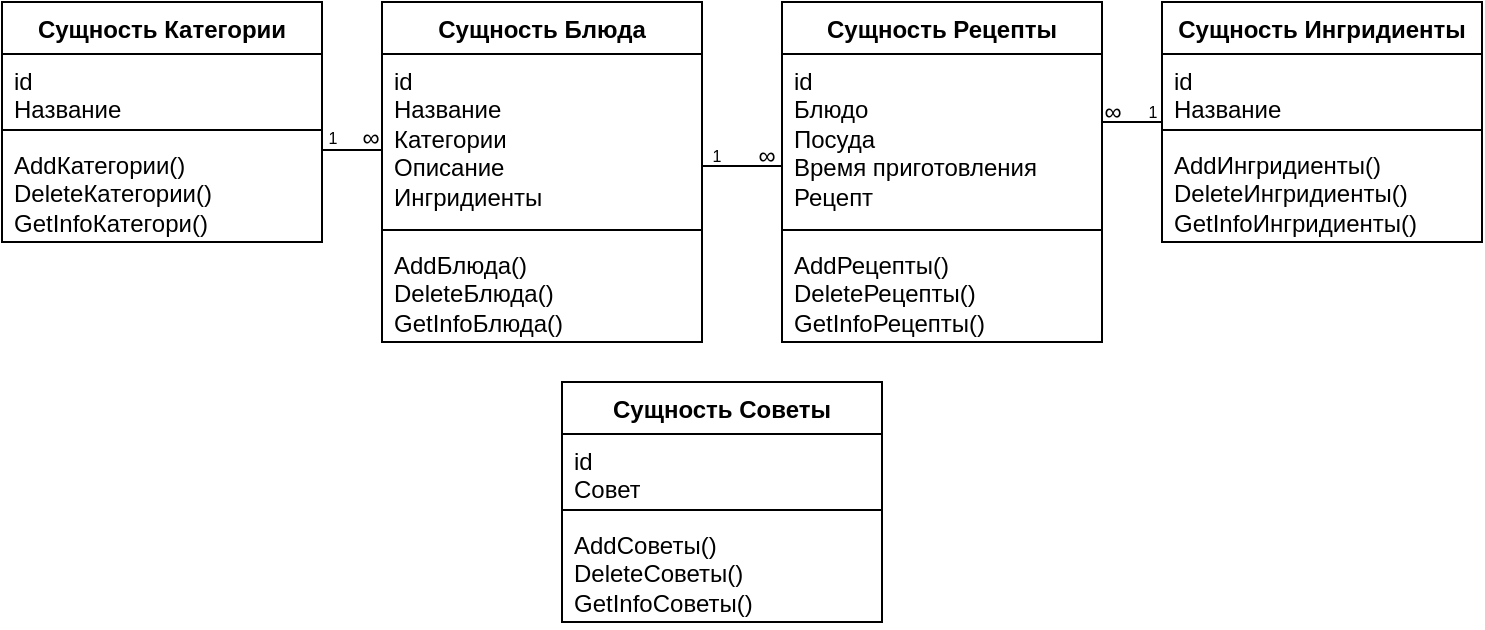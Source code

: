 <mxfile version="21.2.8" type="device">
  <diagram name="Страница 1" id="6JzYVkxqM44aQ8ZSRlQD">
    <mxGraphModel dx="864" dy="526" grid="1" gridSize="10" guides="1" tooltips="1" connect="1" arrows="1" fold="1" page="1" pageScale="1" pageWidth="827" pageHeight="1169" math="0" shadow="0">
      <root>
        <mxCell id="0" />
        <mxCell id="1" parent="0" />
        <mxCell id="ipS4lVi2P51K0KYmvrVy-2" value="Сущность Категории" style="swimlane;fontStyle=1;align=center;verticalAlign=top;childLayout=stackLayout;horizontal=1;startSize=26;horizontalStack=0;resizeParent=1;resizeParentMax=0;resizeLast=0;collapsible=1;marginBottom=0;whiteSpace=wrap;html=1;" vertex="1" parent="1">
          <mxGeometry x="20" y="160" width="160" height="120" as="geometry">
            <mxRectangle x="90" y="160" width="160" height="30" as="alternateBounds" />
          </mxGeometry>
        </mxCell>
        <mxCell id="ipS4lVi2P51K0KYmvrVy-3" value="id&lt;br&gt;Название" style="text;strokeColor=none;fillColor=none;align=left;verticalAlign=top;spacingLeft=4;spacingRight=4;overflow=hidden;rotatable=0;points=[[0,0.5],[1,0.5]];portConstraint=eastwest;whiteSpace=wrap;html=1;" vertex="1" parent="ipS4lVi2P51K0KYmvrVy-2">
          <mxGeometry y="26" width="160" height="34" as="geometry" />
        </mxCell>
        <mxCell id="ipS4lVi2P51K0KYmvrVy-4" value="" style="line;strokeWidth=1;fillColor=none;align=left;verticalAlign=middle;spacingTop=-1;spacingLeft=3;spacingRight=3;rotatable=0;labelPosition=right;points=[];portConstraint=eastwest;strokeColor=inherit;" vertex="1" parent="ipS4lVi2P51K0KYmvrVy-2">
          <mxGeometry y="60" width="160" height="8" as="geometry" />
        </mxCell>
        <mxCell id="ipS4lVi2P51K0KYmvrVy-5" value="AddКатегории()&lt;br&gt;DeleteКатегории()&lt;br&gt;GetInfoКатегори()" style="text;strokeColor=none;fillColor=none;align=left;verticalAlign=top;spacingLeft=4;spacingRight=4;overflow=hidden;rotatable=0;points=[[0,0.5],[1,0.5]];portConstraint=eastwest;whiteSpace=wrap;html=1;" vertex="1" parent="ipS4lVi2P51K0KYmvrVy-2">
          <mxGeometry y="68" width="160" height="52" as="geometry" />
        </mxCell>
        <mxCell id="ipS4lVi2P51K0KYmvrVy-6" value="Сущность Блюда&lt;br&gt;" style="swimlane;fontStyle=1;align=center;verticalAlign=top;childLayout=stackLayout;horizontal=1;startSize=26;horizontalStack=0;resizeParent=1;resizeParentMax=0;resizeLast=0;collapsible=1;marginBottom=0;whiteSpace=wrap;html=1;" vertex="1" parent="1">
          <mxGeometry x="210" y="160" width="160" height="170" as="geometry">
            <mxRectangle x="90" y="160" width="160" height="30" as="alternateBounds" />
          </mxGeometry>
        </mxCell>
        <mxCell id="ipS4lVi2P51K0KYmvrVy-7" value="id&lt;br&gt;Название&lt;br&gt;Категории&lt;br&gt;Описание&lt;br&gt;Ингридиенты" style="text;strokeColor=none;fillColor=none;align=left;verticalAlign=top;spacingLeft=4;spacingRight=4;overflow=hidden;rotatable=0;points=[[0,0.5],[1,0.5]];portConstraint=eastwest;whiteSpace=wrap;html=1;" vertex="1" parent="ipS4lVi2P51K0KYmvrVy-6">
          <mxGeometry y="26" width="160" height="84" as="geometry" />
        </mxCell>
        <mxCell id="ipS4lVi2P51K0KYmvrVy-8" value="" style="line;strokeWidth=1;fillColor=none;align=left;verticalAlign=middle;spacingTop=-1;spacingLeft=3;spacingRight=3;rotatable=0;labelPosition=right;points=[];portConstraint=eastwest;strokeColor=inherit;" vertex="1" parent="ipS4lVi2P51K0KYmvrVy-6">
          <mxGeometry y="110" width="160" height="8" as="geometry" />
        </mxCell>
        <mxCell id="ipS4lVi2P51K0KYmvrVy-9" value="AddБлюда()&lt;br&gt;DeleteБлюда()&lt;br&gt;GetInfoБлюда()" style="text;strokeColor=none;fillColor=none;align=left;verticalAlign=top;spacingLeft=4;spacingRight=4;overflow=hidden;rotatable=0;points=[[0,0.5],[1,0.5]];portConstraint=eastwest;whiteSpace=wrap;html=1;" vertex="1" parent="ipS4lVi2P51K0KYmvrVy-6">
          <mxGeometry y="118" width="160" height="52" as="geometry" />
        </mxCell>
        <mxCell id="ipS4lVi2P51K0KYmvrVy-10" value="Сущность Рецепты" style="swimlane;fontStyle=1;align=center;verticalAlign=top;childLayout=stackLayout;horizontal=1;startSize=26;horizontalStack=0;resizeParent=1;resizeParentMax=0;resizeLast=0;collapsible=1;marginBottom=0;whiteSpace=wrap;html=1;" vertex="1" parent="1">
          <mxGeometry x="410" y="160" width="160" height="170" as="geometry">
            <mxRectangle x="90" y="160" width="160" height="30" as="alternateBounds" />
          </mxGeometry>
        </mxCell>
        <mxCell id="ipS4lVi2P51K0KYmvrVy-11" value="id&lt;br&gt;Блюдо&lt;br&gt;Посуда&lt;br&gt;Время приготовления&lt;br&gt;Рецепт" style="text;strokeColor=none;fillColor=none;align=left;verticalAlign=top;spacingLeft=4;spacingRight=4;overflow=hidden;rotatable=0;points=[[0,0.5],[1,0.5]];portConstraint=eastwest;whiteSpace=wrap;html=1;" vertex="1" parent="ipS4lVi2P51K0KYmvrVy-10">
          <mxGeometry y="26" width="160" height="84" as="geometry" />
        </mxCell>
        <mxCell id="ipS4lVi2P51K0KYmvrVy-12" value="" style="line;strokeWidth=1;fillColor=none;align=left;verticalAlign=middle;spacingTop=-1;spacingLeft=3;spacingRight=3;rotatable=0;labelPosition=right;points=[];portConstraint=eastwest;strokeColor=inherit;" vertex="1" parent="ipS4lVi2P51K0KYmvrVy-10">
          <mxGeometry y="110" width="160" height="8" as="geometry" />
        </mxCell>
        <mxCell id="ipS4lVi2P51K0KYmvrVy-13" value="AddРецепты()&lt;br&gt;DeleteРецепты()&lt;br&gt;GetInfoРецепты()" style="text;strokeColor=none;fillColor=none;align=left;verticalAlign=top;spacingLeft=4;spacingRight=4;overflow=hidden;rotatable=0;points=[[0,0.5],[1,0.5]];portConstraint=eastwest;whiteSpace=wrap;html=1;" vertex="1" parent="ipS4lVi2P51K0KYmvrVy-10">
          <mxGeometry y="118" width="160" height="52" as="geometry" />
        </mxCell>
        <mxCell id="ipS4lVi2P51K0KYmvrVy-19" value="Сущность Ингридиенты" style="swimlane;fontStyle=1;align=center;verticalAlign=top;childLayout=stackLayout;horizontal=1;startSize=26;horizontalStack=0;resizeParent=1;resizeParentMax=0;resizeLast=0;collapsible=1;marginBottom=0;whiteSpace=wrap;html=1;" vertex="1" parent="1">
          <mxGeometry x="600" y="160" width="160" height="120" as="geometry">
            <mxRectangle x="90" y="160" width="160" height="30" as="alternateBounds" />
          </mxGeometry>
        </mxCell>
        <mxCell id="ipS4lVi2P51K0KYmvrVy-20" value="id&lt;br&gt;Название" style="text;strokeColor=none;fillColor=none;align=left;verticalAlign=top;spacingLeft=4;spacingRight=4;overflow=hidden;rotatable=0;points=[[0,0.5],[1,0.5]];portConstraint=eastwest;whiteSpace=wrap;html=1;" vertex="1" parent="ipS4lVi2P51K0KYmvrVy-19">
          <mxGeometry y="26" width="160" height="34" as="geometry" />
        </mxCell>
        <mxCell id="ipS4lVi2P51K0KYmvrVy-21" value="" style="line;strokeWidth=1;fillColor=none;align=left;verticalAlign=middle;spacingTop=-1;spacingLeft=3;spacingRight=3;rotatable=0;labelPosition=right;points=[];portConstraint=eastwest;strokeColor=inherit;" vertex="1" parent="ipS4lVi2P51K0KYmvrVy-19">
          <mxGeometry y="60" width="160" height="8" as="geometry" />
        </mxCell>
        <mxCell id="ipS4lVi2P51K0KYmvrVy-22" value="AddИнгридиенты()&lt;br&gt;DeleteИнгридиенты()&lt;br&gt;GetInfoИнгридиенты()" style="text;strokeColor=none;fillColor=none;align=left;verticalAlign=top;spacingLeft=4;spacingRight=4;overflow=hidden;rotatable=0;points=[[0,0.5],[1,0.5]];portConstraint=eastwest;whiteSpace=wrap;html=1;" vertex="1" parent="ipS4lVi2P51K0KYmvrVy-19">
          <mxGeometry y="68" width="160" height="52" as="geometry" />
        </mxCell>
        <mxCell id="ipS4lVi2P51K0KYmvrVy-23" value="Сущность Советы" style="swimlane;fontStyle=1;align=center;verticalAlign=top;childLayout=stackLayout;horizontal=1;startSize=26;horizontalStack=0;resizeParent=1;resizeParentMax=0;resizeLast=0;collapsible=1;marginBottom=0;whiteSpace=wrap;html=1;" vertex="1" parent="1">
          <mxGeometry x="300" y="350" width="160" height="120" as="geometry">
            <mxRectangle x="90" y="160" width="160" height="30" as="alternateBounds" />
          </mxGeometry>
        </mxCell>
        <mxCell id="ipS4lVi2P51K0KYmvrVy-24" value="id&lt;br&gt;Совет" style="text;strokeColor=none;fillColor=none;align=left;verticalAlign=top;spacingLeft=4;spacingRight=4;overflow=hidden;rotatable=0;points=[[0,0.5],[1,0.5]];portConstraint=eastwest;whiteSpace=wrap;html=1;" vertex="1" parent="ipS4lVi2P51K0KYmvrVy-23">
          <mxGeometry y="26" width="160" height="34" as="geometry" />
        </mxCell>
        <mxCell id="ipS4lVi2P51K0KYmvrVy-25" value="" style="line;strokeWidth=1;fillColor=none;align=left;verticalAlign=middle;spacingTop=-1;spacingLeft=3;spacingRight=3;rotatable=0;labelPosition=right;points=[];portConstraint=eastwest;strokeColor=inherit;" vertex="1" parent="ipS4lVi2P51K0KYmvrVy-23">
          <mxGeometry y="60" width="160" height="8" as="geometry" />
        </mxCell>
        <mxCell id="ipS4lVi2P51K0KYmvrVy-26" value="AddСоветы()&lt;br&gt;DeleteСоветы()&lt;br&gt;GetInfoСоветы()" style="text;strokeColor=none;fillColor=none;align=left;verticalAlign=top;spacingLeft=4;spacingRight=4;overflow=hidden;rotatable=0;points=[[0,0.5],[1,0.5]];portConstraint=eastwest;whiteSpace=wrap;html=1;" vertex="1" parent="ipS4lVi2P51K0KYmvrVy-23">
          <mxGeometry y="68" width="160" height="52" as="geometry" />
        </mxCell>
        <mxCell id="ipS4lVi2P51K0KYmvrVy-27" value="" style="line;strokeWidth=1;fillColor=none;align=left;verticalAlign=middle;spacingTop=-1;spacingLeft=3;spacingRight=3;rotatable=0;labelPosition=right;points=[];portConstraint=eastwest;strokeColor=inherit;" vertex="1" parent="1">
          <mxGeometry x="180" y="230" width="30" height="8" as="geometry" />
        </mxCell>
        <mxCell id="ipS4lVi2P51K0KYmvrVy-29" value="&lt;font style=&quot;font-size: 8px;&quot;&gt;1&lt;/font&gt;" style="text;html=1;align=center;verticalAlign=middle;resizable=0;points=[];autosize=1;strokeColor=none;fillColor=none;" vertex="1" parent="1">
          <mxGeometry x="169.5" y="212" width="30" height="30" as="geometry" />
        </mxCell>
        <mxCell id="ipS4lVi2P51K0KYmvrVy-32" value="∞&lt;span lang=&quot;ru&quot; class=&quot;ILfuVd&quot;&gt;&lt;/span&gt;&lt;span lang=&quot;ru&quot; class=&quot;ILfuVd&quot;&gt;&lt;/span&gt;&lt;span lang=&quot;ru&quot; class=&quot;ILfuVd&quot;&gt;&lt;/span&gt;&lt;span lang=&quot;ru&quot; class=&quot;ILfuVd&quot;&gt;&lt;/span&gt;&lt;span lang=&quot;ru&quot; class=&quot;ILfuVd&quot;&gt;&lt;/span&gt;&lt;span lang=&quot;ru&quot; class=&quot;ILfuVd&quot;&gt;&lt;/span&gt;&lt;span lang=&quot;ru&quot; class=&quot;ILfuVd&quot;&gt;&lt;/span&gt;" style="text;html=1;align=center;verticalAlign=middle;resizable=0;points=[];autosize=1;strokeColor=none;fillColor=none;" vertex="1" parent="1">
          <mxGeometry x="188.5" y="213" width="30" height="30" as="geometry" />
        </mxCell>
        <mxCell id="ipS4lVi2P51K0KYmvrVy-33" value="&lt;font style=&quot;font-size: 8px;&quot;&gt;1&lt;/font&gt;" style="text;html=1;align=center;verticalAlign=middle;resizable=0;points=[];autosize=1;strokeColor=none;fillColor=none;" vertex="1" parent="1">
          <mxGeometry x="361.5" y="221" width="30" height="30" as="geometry" />
        </mxCell>
        <mxCell id="ipS4lVi2P51K0KYmvrVy-34" value="∞&lt;span lang=&quot;ru&quot; class=&quot;ILfuVd&quot;&gt;&lt;/span&gt;&lt;span lang=&quot;ru&quot; class=&quot;ILfuVd&quot;&gt;&lt;/span&gt;&lt;span lang=&quot;ru&quot; class=&quot;ILfuVd&quot;&gt;&lt;/span&gt;&lt;span lang=&quot;ru&quot; class=&quot;ILfuVd&quot;&gt;&lt;/span&gt;&lt;span lang=&quot;ru&quot; class=&quot;ILfuVd&quot;&gt;&lt;/span&gt;&lt;span lang=&quot;ru&quot; class=&quot;ILfuVd&quot;&gt;&lt;/span&gt;&lt;span lang=&quot;ru&quot; class=&quot;ILfuVd&quot;&gt;&lt;/span&gt;" style="text;html=1;align=center;verticalAlign=middle;resizable=0;points=[];autosize=1;strokeColor=none;fillColor=none;" vertex="1" parent="1">
          <mxGeometry x="386.5" y="222" width="30" height="30" as="geometry" />
        </mxCell>
        <mxCell id="ipS4lVi2P51K0KYmvrVy-35" value="" style="line;strokeWidth=1;fillColor=none;align=left;verticalAlign=middle;spacingTop=-1;spacingLeft=3;spacingRight=3;rotatable=0;labelPosition=right;points=[];portConstraint=eastwest;strokeColor=inherit;" vertex="1" parent="1">
          <mxGeometry x="370" y="238" width="40" height="8" as="geometry" />
        </mxCell>
        <mxCell id="ipS4lVi2P51K0KYmvrVy-36" value="&lt;font style=&quot;font-size: 8px;&quot;&gt;1&lt;/font&gt;" style="text;html=1;align=center;verticalAlign=middle;resizable=0;points=[];autosize=1;strokeColor=none;fillColor=none;" vertex="1" parent="1">
          <mxGeometry x="580" y="199" width="30" height="30" as="geometry" />
        </mxCell>
        <mxCell id="ipS4lVi2P51K0KYmvrVy-37" value="∞&lt;span lang=&quot;ru&quot; class=&quot;ILfuVd&quot;&gt;&lt;/span&gt;&lt;span lang=&quot;ru&quot; class=&quot;ILfuVd&quot;&gt;&lt;/span&gt;&lt;span lang=&quot;ru&quot; class=&quot;ILfuVd&quot;&gt;&lt;/span&gt;&lt;span lang=&quot;ru&quot; class=&quot;ILfuVd&quot;&gt;&lt;/span&gt;&lt;span lang=&quot;ru&quot; class=&quot;ILfuVd&quot;&gt;&lt;/span&gt;&lt;span lang=&quot;ru&quot; class=&quot;ILfuVd&quot;&gt;&lt;/span&gt;&lt;span lang=&quot;ru&quot; class=&quot;ILfuVd&quot;&gt;&lt;/span&gt;" style="text;html=1;align=center;verticalAlign=middle;resizable=0;points=[];autosize=1;strokeColor=none;fillColor=none;" vertex="1" parent="1">
          <mxGeometry x="560" y="200" width="30" height="30" as="geometry" />
        </mxCell>
        <mxCell id="ipS4lVi2P51K0KYmvrVy-38" value="" style="line;strokeWidth=1;fillColor=none;align=left;verticalAlign=middle;spacingTop=-1;spacingLeft=3;spacingRight=3;rotatable=0;labelPosition=right;points=[];portConstraint=eastwest;strokeColor=inherit;" vertex="1" parent="1">
          <mxGeometry x="570" y="216" width="30" height="8" as="geometry" />
        </mxCell>
      </root>
    </mxGraphModel>
  </diagram>
</mxfile>
